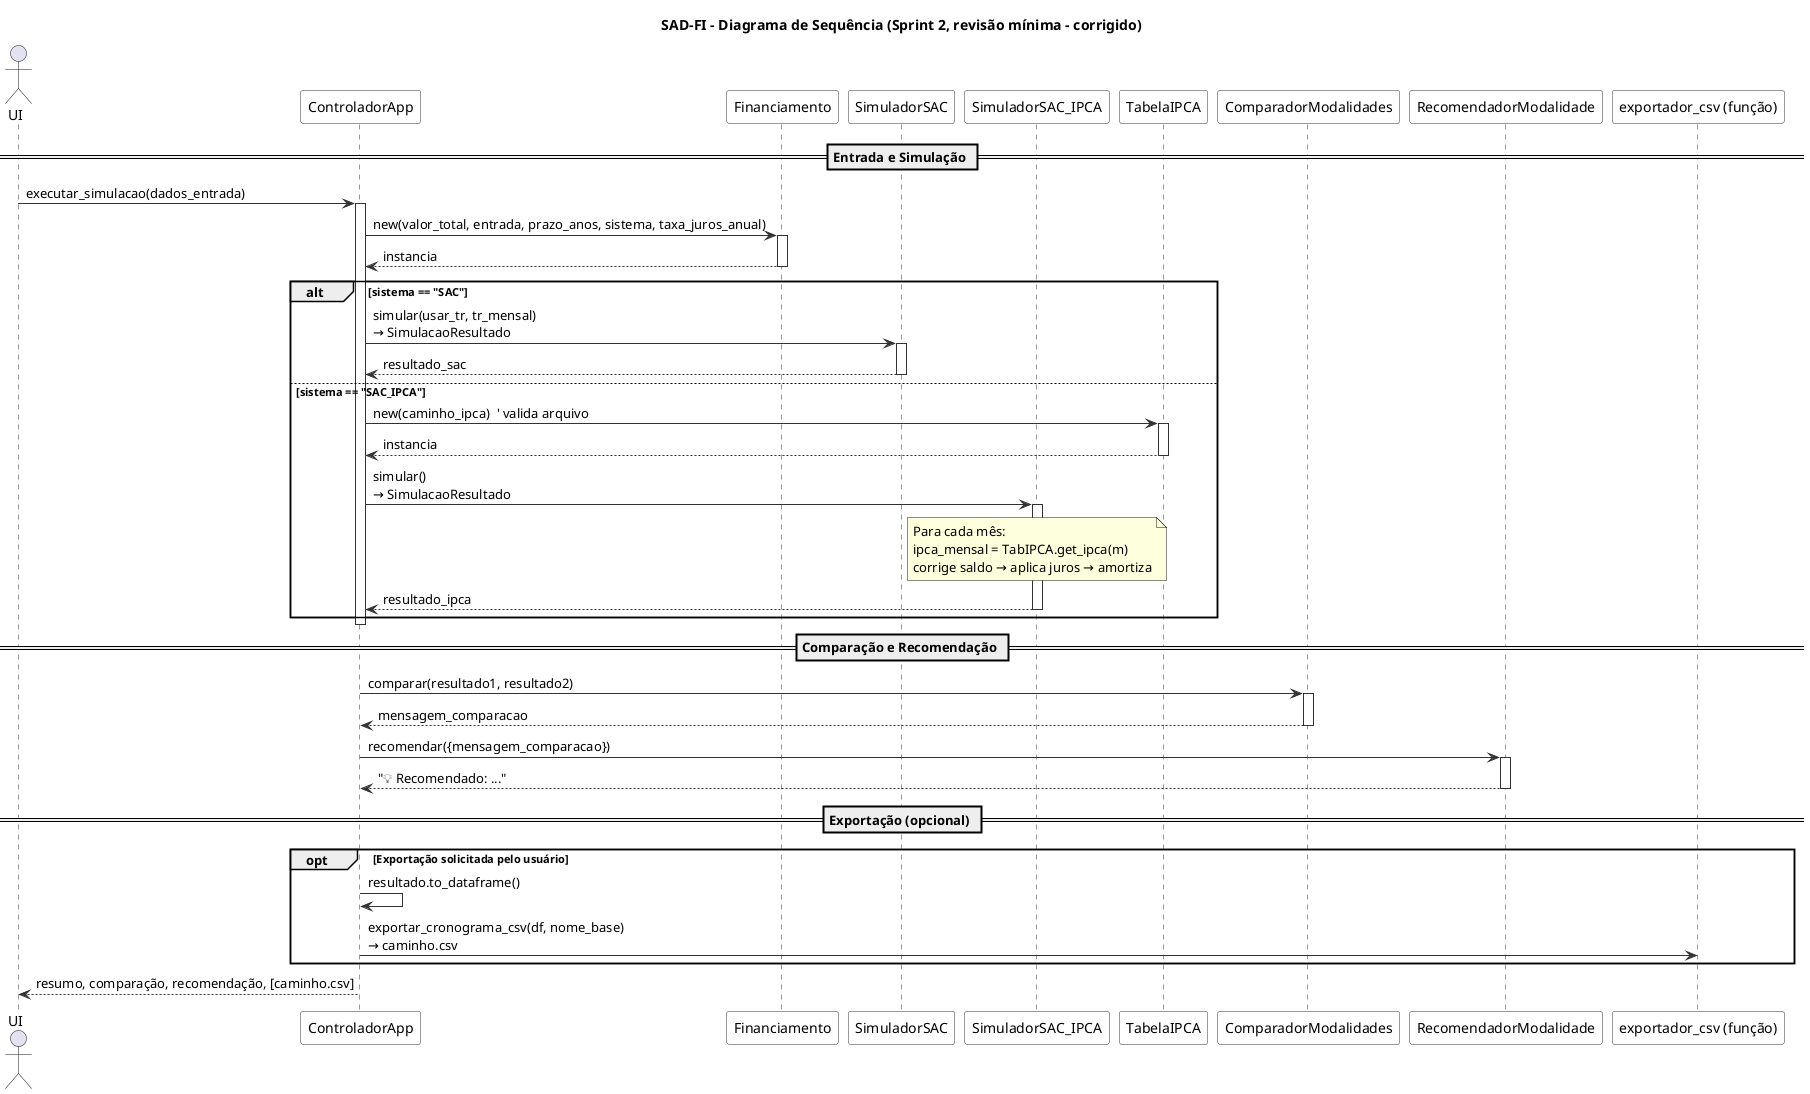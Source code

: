 
@startuml SADFI_Sequencia_Sprint2_Rev_Fix

title SAD-FI – Diagrama de Sequência (Sprint 2, revisão mínima – corrigido)

skinparam defaultFontName Arial
skinparam shadowing false
skinparam sequence {
  ArrowColor #333333
  LifeLineBorderColor #333333
  LifeLineBackgroundColor #FFFFFF
  ParticipantBorderColor #333333
  ParticipantBackgroundColor #FFFFFF
  BoxBorderColor #999999
  BoxBackgroundColor #F9F9F9
}

actor UI as UI
participant "ControladorApp" as Ctrl
participant "Financiamento" as Fin
participant "SimuladorSAC" as SimSAC
participant "SimuladorSAC_IPCA" as SimIPCA
participant "TabelaIPCA" as TabIPCA
participant "ComparadorModalidades" as Comp
participant "RecomendadorModalidade" as Rec
participant "exportador_csv (função)" as ExpCSV

== Entrada e Simulação ==
UI -> Ctrl: executar_simulacao(dados_entrada)
activate Ctrl
Ctrl -> Fin: new(valor_total, entrada, prazo_anos, sistema, taxa_juros_anual)
activate Fin
Fin --> Ctrl: instancia
deactivate Fin

alt sistema == "SAC"
  Ctrl -> SimSAC: simular(usar_tr, tr_mensal)\n→ SimulacaoResultado
  activate SimSAC
  SimSAC --> Ctrl: resultado_sac
  deactivate SimSAC
else sistema == "SAC_IPCA"
  Ctrl -> TabIPCA: new(caminho_ipca)  ' valida arquivo
  activate TabIPCA
  TabIPCA --> Ctrl: instancia
  deactivate TabIPCA

  Ctrl -> SimIPCA: simular()\n→ SimulacaoResultado
  activate SimIPCA
  note over SimIPCA
    Para cada mês:
    ipca_mensal = TabIPCA.get_ipca(m)
    corrige saldo → aplica juros → amortiza
  end note
  SimIPCA --> Ctrl: resultado_ipca
  deactivate SimIPCA
end

deactivate Ctrl

== Comparação e Recomendação ==
Ctrl -> Comp: comparar(resultado1, resultado2)
activate Comp
Comp --> Ctrl: mensagem_comparacao
deactivate Comp

Ctrl -> Rec: recomendar({mensagem_comparacao})
activate Rec
Rec --> Ctrl: "💡 Recomendado: ..."
deactivate Rec

== Exportação (opcional) ==
opt Exportação solicitada pelo usuário
  Ctrl -> Ctrl: resultado.to_dataframe()
  Ctrl -> ExpCSV: exportar_cronograma_csv(df, nome_base)\n→ caminho.csv
end

UI <-- Ctrl: resumo, comparação, recomendação, [caminho.csv]

@enduml
